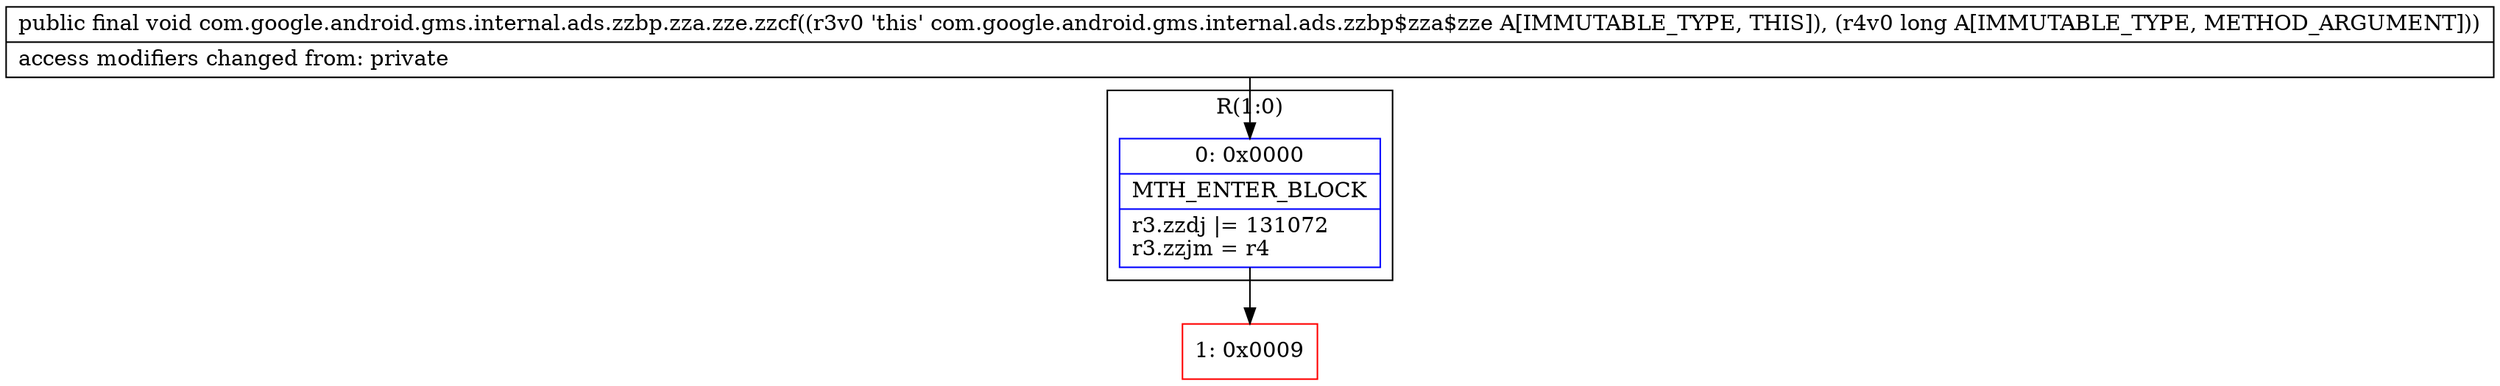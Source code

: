 digraph "CFG forcom.google.android.gms.internal.ads.zzbp.zza.zze.zzcf(J)V" {
subgraph cluster_Region_130933693 {
label = "R(1:0)";
node [shape=record,color=blue];
Node_0 [shape=record,label="{0\:\ 0x0000|MTH_ENTER_BLOCK\l|r3.zzdj \|= 131072\lr3.zzjm = r4\l}"];
}
Node_1 [shape=record,color=red,label="{1\:\ 0x0009}"];
MethodNode[shape=record,label="{public final void com.google.android.gms.internal.ads.zzbp.zza.zze.zzcf((r3v0 'this' com.google.android.gms.internal.ads.zzbp$zza$zze A[IMMUTABLE_TYPE, THIS]), (r4v0 long A[IMMUTABLE_TYPE, METHOD_ARGUMENT]))  | access modifiers changed from: private\l}"];
MethodNode -> Node_0;
Node_0 -> Node_1;
}

